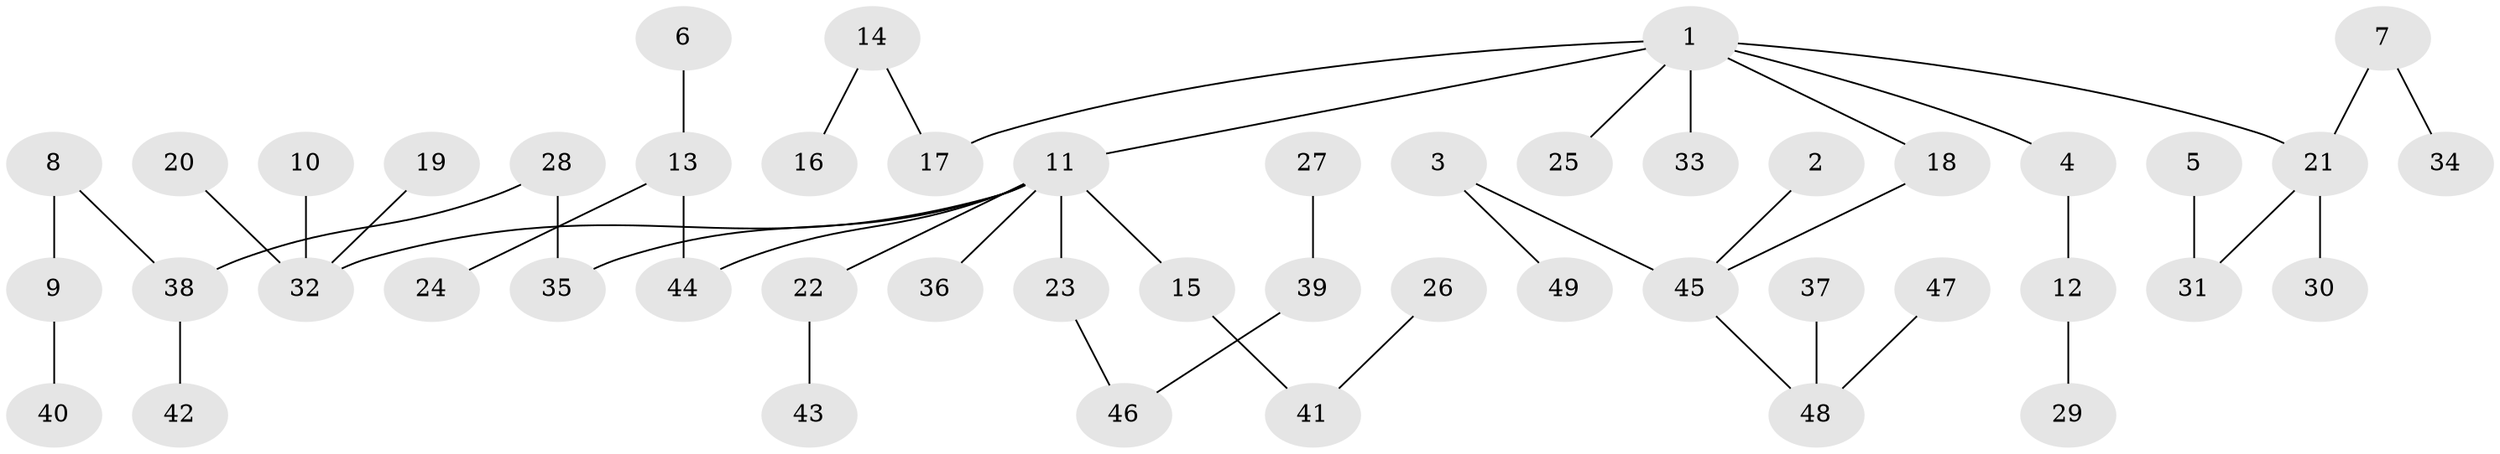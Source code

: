 // original degree distribution, {3: 0.14754098360655737, 4: 0.06557377049180328, 9: 0.00819672131147541, 5: 0.02459016393442623, 6: 0.01639344262295082, 2: 0.2459016393442623, 1: 0.4918032786885246}
// Generated by graph-tools (version 1.1) at 2025/37/03/04/25 23:37:26]
// undirected, 49 vertices, 48 edges
graph export_dot {
  node [color=gray90,style=filled];
  1;
  2;
  3;
  4;
  5;
  6;
  7;
  8;
  9;
  10;
  11;
  12;
  13;
  14;
  15;
  16;
  17;
  18;
  19;
  20;
  21;
  22;
  23;
  24;
  25;
  26;
  27;
  28;
  29;
  30;
  31;
  32;
  33;
  34;
  35;
  36;
  37;
  38;
  39;
  40;
  41;
  42;
  43;
  44;
  45;
  46;
  47;
  48;
  49;
  1 -- 4 [weight=1.0];
  1 -- 11 [weight=1.0];
  1 -- 17 [weight=1.0];
  1 -- 18 [weight=1.0];
  1 -- 21 [weight=1.0];
  1 -- 25 [weight=1.0];
  1 -- 33 [weight=1.0];
  2 -- 45 [weight=1.0];
  3 -- 45 [weight=1.0];
  3 -- 49 [weight=1.0];
  4 -- 12 [weight=1.0];
  5 -- 31 [weight=1.0];
  6 -- 13 [weight=1.0];
  7 -- 21 [weight=1.0];
  7 -- 34 [weight=1.0];
  8 -- 9 [weight=1.0];
  8 -- 38 [weight=1.0];
  9 -- 40 [weight=1.0];
  10 -- 32 [weight=1.0];
  11 -- 15 [weight=1.0];
  11 -- 22 [weight=1.0];
  11 -- 23 [weight=1.0];
  11 -- 32 [weight=1.0];
  11 -- 35 [weight=1.0];
  11 -- 36 [weight=1.0];
  11 -- 44 [weight=1.0];
  12 -- 29 [weight=1.0];
  13 -- 24 [weight=1.0];
  13 -- 44 [weight=1.0];
  14 -- 16 [weight=1.0];
  14 -- 17 [weight=1.0];
  15 -- 41 [weight=1.0];
  18 -- 45 [weight=1.0];
  19 -- 32 [weight=1.0];
  20 -- 32 [weight=1.0];
  21 -- 30 [weight=1.0];
  21 -- 31 [weight=1.0];
  22 -- 43 [weight=1.0];
  23 -- 46 [weight=1.0];
  26 -- 41 [weight=1.0];
  27 -- 39 [weight=1.0];
  28 -- 35 [weight=1.0];
  28 -- 38 [weight=1.0];
  37 -- 48 [weight=1.0];
  38 -- 42 [weight=1.0];
  39 -- 46 [weight=1.0];
  45 -- 48 [weight=1.0];
  47 -- 48 [weight=1.0];
}
